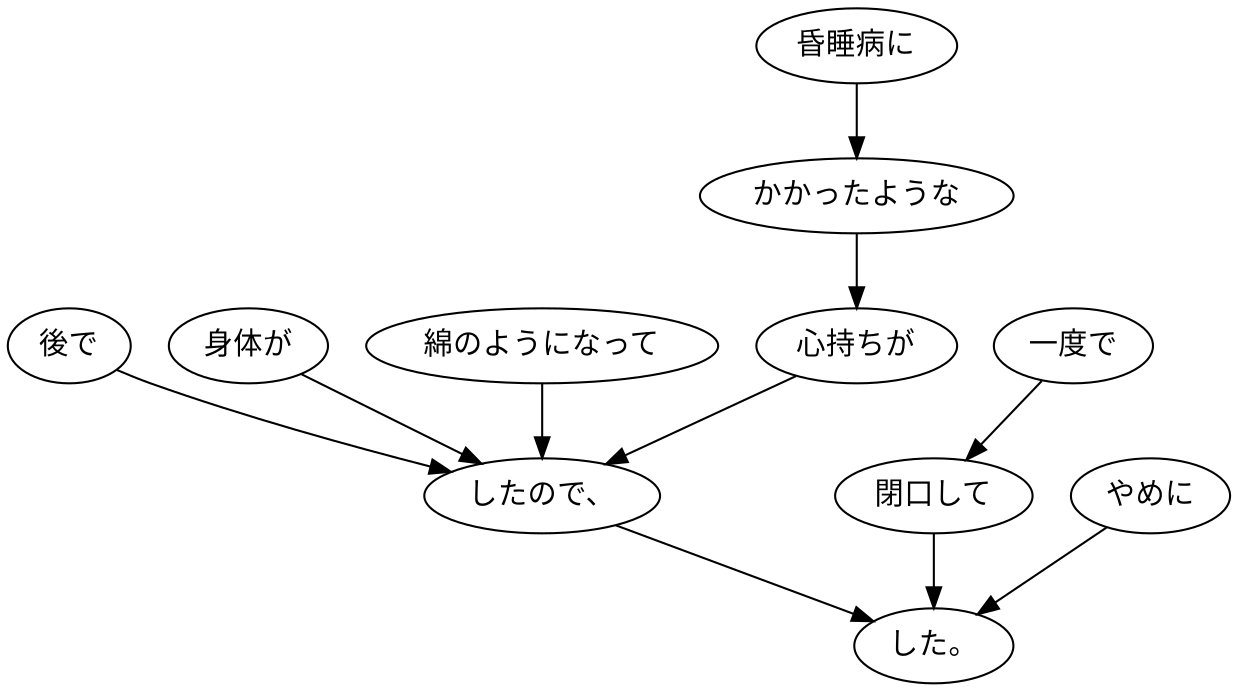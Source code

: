 digraph graph517 {
	node0 [label="後で"];
	node1 [label="身体が"];
	node2 [label="綿のようになって"];
	node3 [label="昏睡病に"];
	node4 [label="かかったような"];
	node5 [label="心持ちが"];
	node6 [label="したので、"];
	node7 [label="一度で"];
	node8 [label="閉口して"];
	node9 [label="やめに"];
	node10 [label="した。"];
	node0 -> node6;
	node1 -> node6;
	node2 -> node6;
	node3 -> node4;
	node4 -> node5;
	node5 -> node6;
	node6 -> node10;
	node7 -> node8;
	node8 -> node10;
	node9 -> node10;
}
